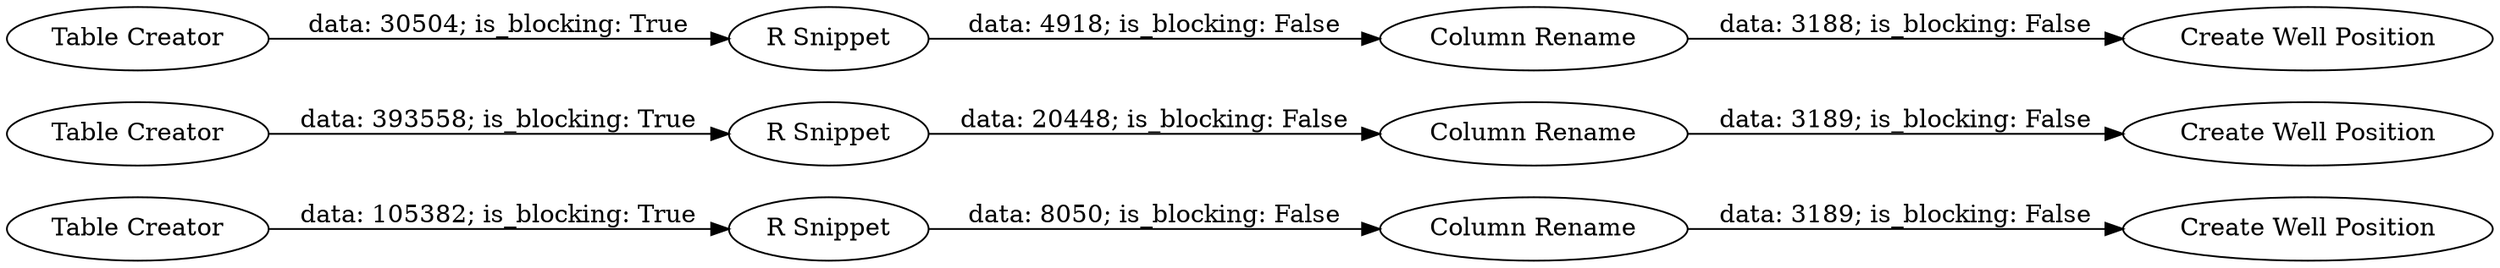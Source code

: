 digraph {
	"621345954180748817_17" [label="Table Creator"]
	"621345954180748817_4" [label="R Snippet"]
	"621345954180748817_5" [label="Table Creator"]
	"621345954180748817_7" [label="Create Well Position"]
	"621345954180748817_12" [label="Create Well Position"]
	"621345954180748817_13" [label="Column Rename"]
	"621345954180748817_14" [label="R Snippet"]
	"621345954180748817_11" [label="R Snippet"]
	"621345954180748817_15" [label="Create Well Position"]
	"621345954180748817_18" [label="Table Creator"]
	"621345954180748817_8" [label="Column Rename"]
	"621345954180748817_16" [label="Column Rename"]
	"621345954180748817_5" -> "621345954180748817_4" [label="data: 393558; is_blocking: True"]
	"621345954180748817_11" -> "621345954180748817_13" [label="data: 8050; is_blocking: False"]
	"621345954180748817_14" -> "621345954180748817_16" [label="data: 4918; is_blocking: False"]
	"621345954180748817_4" -> "621345954180748817_8" [label="data: 20448; is_blocking: False"]
	"621345954180748817_8" -> "621345954180748817_7" [label="data: 3189; is_blocking: False"]
	"621345954180748817_13" -> "621345954180748817_12" [label="data: 3189; is_blocking: False"]
	"621345954180748817_16" -> "621345954180748817_15" [label="data: 3188; is_blocking: False"]
	"621345954180748817_18" -> "621345954180748817_14" [label="data: 30504; is_blocking: True"]
	"621345954180748817_17" -> "621345954180748817_11" [label="data: 105382; is_blocking: True"]
	rankdir=LR
}
